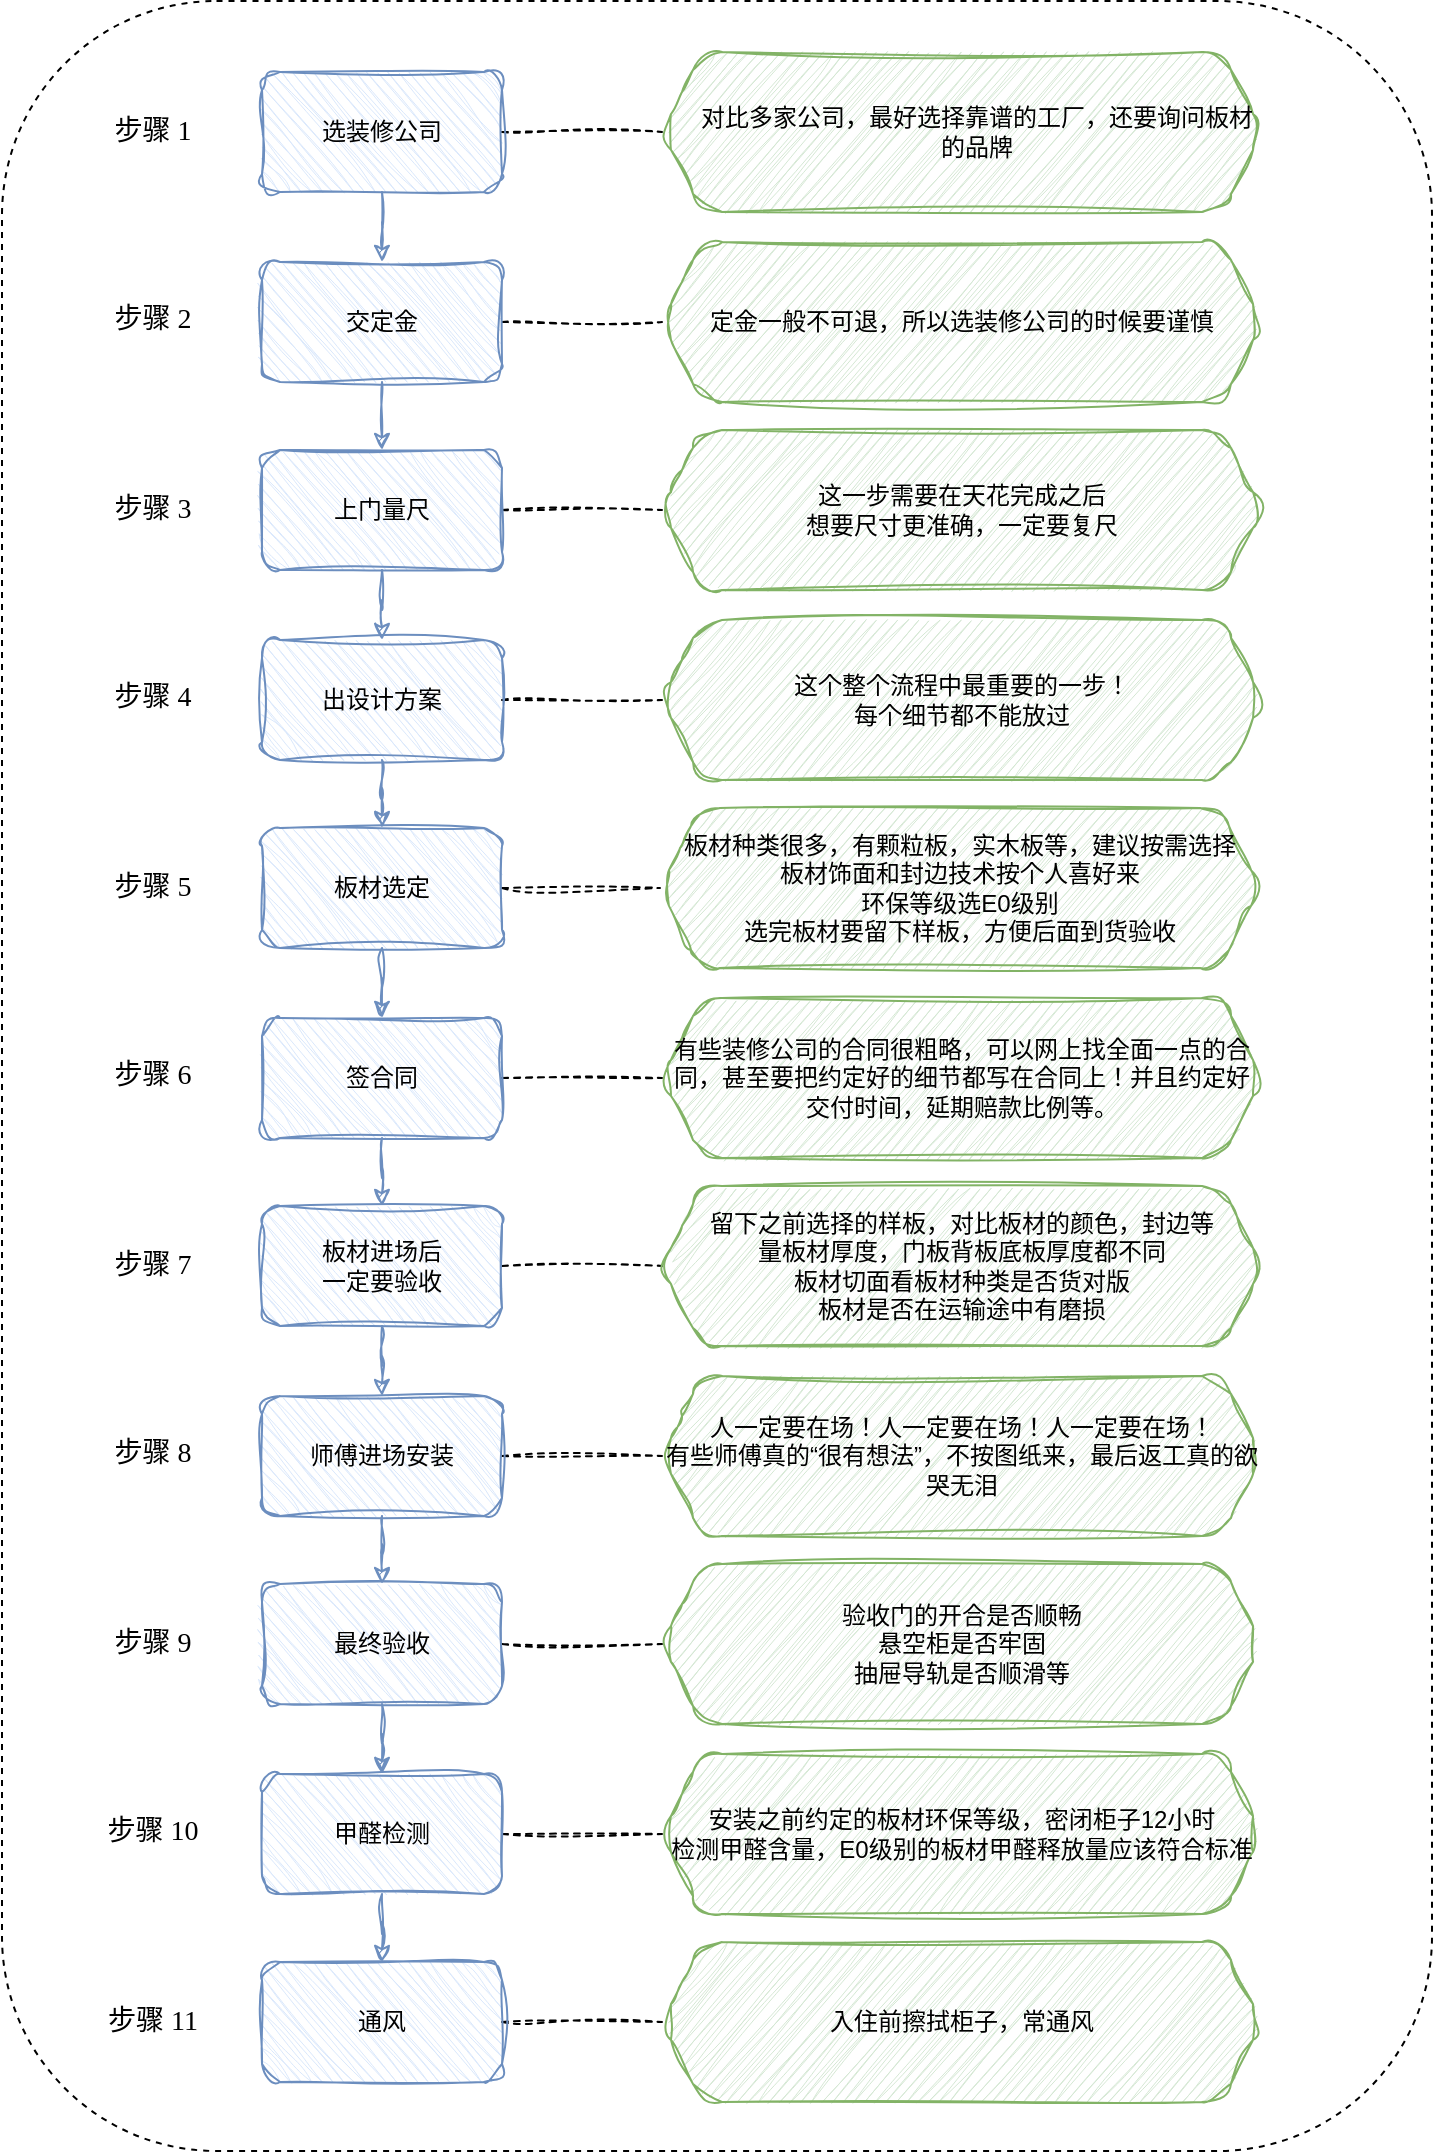 <mxfile version="21.7.5" type="github">
  <diagram name="Page-1" id="AOEZhsFo3bDTTdRkhpfu">
    <mxGraphModel dx="1590" dy="2180" grid="1" gridSize="10" guides="1" tooltips="1" connect="1" arrows="1" fold="1" page="1" pageScale="1" pageWidth="850" pageHeight="1100" math="0" shadow="0">
      <root>
        <mxCell id="0" />
        <mxCell id="1" parent="0" />
        <mxCell id="BMgH8p3W_9_EgIB9k5e4-91" value="" style="rounded=1;whiteSpace=wrap;html=1;dashed=1;" vertex="1" parent="1">
          <mxGeometry x="40" y="-35.5" width="715" height="1075" as="geometry" />
        </mxCell>
        <mxCell id="BMgH8p3W_9_EgIB9k5e4-33" style="edgeStyle=orthogonalEdgeStyle;rounded=0;orthogonalLoop=1;jettySize=auto;html=1;exitX=0.5;exitY=1;exitDx=0;exitDy=0;entryX=0.5;entryY=0;entryDx=0;entryDy=0;sketch=1;curveFitting=1;jiggle=2;shadow=0;fillColor=#dae8fc;strokeColor=#6c8ebf;" edge="1" parent="1" source="BMgH8p3W_9_EgIB9k5e4-3" target="BMgH8p3W_9_EgIB9k5e4-4">
          <mxGeometry relative="1" as="geometry" />
        </mxCell>
        <mxCell id="BMgH8p3W_9_EgIB9k5e4-53" value="" style="edgeStyle=orthogonalEdgeStyle;rounded=0;orthogonalLoop=1;jettySize=auto;html=1;sketch=1;curveFitting=1;jiggle=2;endArrow=none;endFill=0;dashed=1;" edge="1" parent="1" source="BMgH8p3W_9_EgIB9k5e4-3" target="BMgH8p3W_9_EgIB9k5e4-52">
          <mxGeometry relative="1" as="geometry" />
        </mxCell>
        <mxCell id="BMgH8p3W_9_EgIB9k5e4-3" value="交定金" style="rounded=1;whiteSpace=wrap;html=1;sketch=1;curveFitting=1;jiggle=2;flipV=0;flipH=1;shadow=0;fillColor=#dae8fc;strokeColor=#6c8ebf;" vertex="1" parent="1">
          <mxGeometry x="170" y="95" width="120" height="60" as="geometry" />
        </mxCell>
        <mxCell id="BMgH8p3W_9_EgIB9k5e4-7" value="" style="edgeStyle=orthogonalEdgeStyle;rounded=0;orthogonalLoop=1;jettySize=auto;html=1;sketch=1;curveFitting=1;jiggle=2;shadow=0;fillColor=#dae8fc;strokeColor=#6c8ebf;" edge="1" parent="1" source="BMgH8p3W_9_EgIB9k5e4-4" target="BMgH8p3W_9_EgIB9k5e4-6">
          <mxGeometry relative="1" as="geometry" />
        </mxCell>
        <mxCell id="BMgH8p3W_9_EgIB9k5e4-72" value="" style="edgeStyle=orthogonalEdgeStyle;rounded=0;orthogonalLoop=1;jettySize=auto;html=1;sketch=1;curveFitting=1;jiggle=2;endArrow=none;endFill=0;dashed=1;" edge="1" parent="1" source="BMgH8p3W_9_EgIB9k5e4-4" target="BMgH8p3W_9_EgIB9k5e4-55">
          <mxGeometry relative="1" as="geometry" />
        </mxCell>
        <mxCell id="BMgH8p3W_9_EgIB9k5e4-4" value="上门量尺" style="rounded=1;whiteSpace=wrap;html=1;sketch=1;curveFitting=1;jiggle=2;flipV=0;flipH=1;shadow=0;fillColor=#dae8fc;strokeColor=#6c8ebf;" vertex="1" parent="1">
          <mxGeometry x="170" y="189" width="120" height="60" as="geometry" />
        </mxCell>
        <mxCell id="BMgH8p3W_9_EgIB9k5e4-9" value="" style="edgeStyle=orthogonalEdgeStyle;rounded=0;orthogonalLoop=1;jettySize=auto;html=1;sketch=1;curveFitting=1;jiggle=2;shadow=0;fillColor=#dae8fc;strokeColor=#6c8ebf;" edge="1" parent="1" source="BMgH8p3W_9_EgIB9k5e4-6" target="BMgH8p3W_9_EgIB9k5e4-8">
          <mxGeometry relative="1" as="geometry" />
        </mxCell>
        <mxCell id="BMgH8p3W_9_EgIB9k5e4-73" value="" style="edgeStyle=orthogonalEdgeStyle;rounded=0;orthogonalLoop=1;jettySize=auto;html=1;sketch=1;curveFitting=1;jiggle=2;endArrow=none;endFill=0;dashed=1;" edge="1" parent="1" source="BMgH8p3W_9_EgIB9k5e4-6" target="BMgH8p3W_9_EgIB9k5e4-56">
          <mxGeometry relative="1" as="geometry" />
        </mxCell>
        <mxCell id="BMgH8p3W_9_EgIB9k5e4-6" value="出设计方案" style="rounded=1;whiteSpace=wrap;html=1;sketch=1;curveFitting=1;jiggle=2;flipV=0;flipH=1;shadow=0;fillColor=#dae8fc;strokeColor=#6c8ebf;" vertex="1" parent="1">
          <mxGeometry x="170" y="284" width="120" height="60" as="geometry" />
        </mxCell>
        <mxCell id="BMgH8p3W_9_EgIB9k5e4-11" value="" style="edgeStyle=orthogonalEdgeStyle;rounded=0;orthogonalLoop=1;jettySize=auto;html=1;sketch=1;curveFitting=1;jiggle=2;shadow=0;fillColor=#dae8fc;strokeColor=#6c8ebf;" edge="1" parent="1" source="BMgH8p3W_9_EgIB9k5e4-8" target="BMgH8p3W_9_EgIB9k5e4-10">
          <mxGeometry relative="1" as="geometry" />
        </mxCell>
        <mxCell id="BMgH8p3W_9_EgIB9k5e4-74" value="" style="edgeStyle=orthogonalEdgeStyle;rounded=0;orthogonalLoop=1;jettySize=auto;html=1;sketch=1;curveFitting=1;jiggle=2;endArrow=none;endFill=0;dashed=1;" edge="1" parent="1" source="BMgH8p3W_9_EgIB9k5e4-8" target="BMgH8p3W_9_EgIB9k5e4-57">
          <mxGeometry relative="1" as="geometry" />
        </mxCell>
        <mxCell id="BMgH8p3W_9_EgIB9k5e4-8" value="板材选定" style="rounded=1;whiteSpace=wrap;html=1;sketch=1;curveFitting=1;jiggle=2;flipV=0;flipH=1;shadow=0;fillColor=#dae8fc;strokeColor=#6c8ebf;" vertex="1" parent="1">
          <mxGeometry x="170" y="378" width="120" height="60" as="geometry" />
        </mxCell>
        <mxCell id="BMgH8p3W_9_EgIB9k5e4-13" value="" style="edgeStyle=orthogonalEdgeStyle;rounded=0;orthogonalLoop=1;jettySize=auto;html=1;sketch=1;curveFitting=1;jiggle=2;shadow=0;fillColor=#dae8fc;strokeColor=#6c8ebf;" edge="1" parent="1" source="BMgH8p3W_9_EgIB9k5e4-10" target="BMgH8p3W_9_EgIB9k5e4-12">
          <mxGeometry relative="1" as="geometry" />
        </mxCell>
        <mxCell id="BMgH8p3W_9_EgIB9k5e4-75" value="" style="edgeStyle=orthogonalEdgeStyle;rounded=0;orthogonalLoop=1;jettySize=auto;html=1;sketch=1;curveFitting=1;jiggle=2;endArrow=none;endFill=0;dashed=1;" edge="1" parent="1" source="BMgH8p3W_9_EgIB9k5e4-10" target="BMgH8p3W_9_EgIB9k5e4-58">
          <mxGeometry relative="1" as="geometry" />
        </mxCell>
        <mxCell id="BMgH8p3W_9_EgIB9k5e4-10" value="签合同" style="rounded=1;whiteSpace=wrap;html=1;sketch=1;curveFitting=1;jiggle=2;flipV=0;flipH=1;shadow=0;fillColor=#dae8fc;strokeColor=#6c8ebf;" vertex="1" parent="1">
          <mxGeometry x="170" y="473" width="120" height="60" as="geometry" />
        </mxCell>
        <mxCell id="BMgH8p3W_9_EgIB9k5e4-15" value="" style="edgeStyle=orthogonalEdgeStyle;rounded=0;orthogonalLoop=1;jettySize=auto;html=1;sketch=1;curveFitting=1;jiggle=2;shadow=0;fillColor=#dae8fc;strokeColor=#6c8ebf;" edge="1" parent="1" source="BMgH8p3W_9_EgIB9k5e4-12" target="BMgH8p3W_9_EgIB9k5e4-14">
          <mxGeometry relative="1" as="geometry" />
        </mxCell>
        <mxCell id="BMgH8p3W_9_EgIB9k5e4-76" value="" style="edgeStyle=orthogonalEdgeStyle;rounded=0;orthogonalLoop=1;jettySize=auto;html=1;sketch=1;curveFitting=1;jiggle=2;endArrow=none;endFill=0;dashed=1;" edge="1" parent="1" source="BMgH8p3W_9_EgIB9k5e4-12" target="BMgH8p3W_9_EgIB9k5e4-59">
          <mxGeometry relative="1" as="geometry" />
        </mxCell>
        <mxCell id="BMgH8p3W_9_EgIB9k5e4-12" value="板材进场后&lt;br&gt;一定要验收" style="rounded=1;whiteSpace=wrap;html=1;sketch=1;curveFitting=1;jiggle=2;flipV=0;flipH=1;shadow=0;fillColor=#dae8fc;strokeColor=#6c8ebf;" vertex="1" parent="1">
          <mxGeometry x="170" y="567" width="120" height="60" as="geometry" />
        </mxCell>
        <mxCell id="BMgH8p3W_9_EgIB9k5e4-17" value="" style="edgeStyle=orthogonalEdgeStyle;rounded=0;orthogonalLoop=1;jettySize=auto;html=1;sketch=1;curveFitting=1;jiggle=2;shadow=0;fillColor=#dae8fc;strokeColor=#6c8ebf;" edge="1" parent="1" source="BMgH8p3W_9_EgIB9k5e4-14" target="BMgH8p3W_9_EgIB9k5e4-16">
          <mxGeometry relative="1" as="geometry" />
        </mxCell>
        <mxCell id="BMgH8p3W_9_EgIB9k5e4-77" value="" style="edgeStyle=orthogonalEdgeStyle;rounded=0;orthogonalLoop=1;jettySize=auto;html=1;sketch=1;curveFitting=1;jiggle=2;endArrow=none;endFill=0;dashed=1;" edge="1" parent="1" source="BMgH8p3W_9_EgIB9k5e4-14" target="BMgH8p3W_9_EgIB9k5e4-60">
          <mxGeometry relative="1" as="geometry" />
        </mxCell>
        <mxCell id="BMgH8p3W_9_EgIB9k5e4-14" value="师傅进场安装" style="rounded=1;whiteSpace=wrap;html=1;sketch=1;curveFitting=1;jiggle=2;flipV=0;flipH=1;shadow=0;fillColor=#dae8fc;strokeColor=#6c8ebf;" vertex="1" parent="1">
          <mxGeometry x="170" y="662" width="120" height="60" as="geometry" />
        </mxCell>
        <mxCell id="BMgH8p3W_9_EgIB9k5e4-19" value="" style="edgeStyle=orthogonalEdgeStyle;rounded=0;orthogonalLoop=1;jettySize=auto;html=1;sketch=1;curveFitting=1;jiggle=2;shadow=0;fillColor=#dae8fc;strokeColor=#6c8ebf;" edge="1" parent="1" source="BMgH8p3W_9_EgIB9k5e4-16" target="BMgH8p3W_9_EgIB9k5e4-18">
          <mxGeometry relative="1" as="geometry" />
        </mxCell>
        <mxCell id="BMgH8p3W_9_EgIB9k5e4-78" value="" style="edgeStyle=orthogonalEdgeStyle;rounded=0;orthogonalLoop=1;jettySize=auto;html=1;sketch=1;curveFitting=1;jiggle=2;endArrow=none;endFill=0;dashed=1;" edge="1" parent="1" source="BMgH8p3W_9_EgIB9k5e4-16" target="BMgH8p3W_9_EgIB9k5e4-61">
          <mxGeometry relative="1" as="geometry" />
        </mxCell>
        <mxCell id="BMgH8p3W_9_EgIB9k5e4-16" value="最终验收" style="rounded=1;whiteSpace=wrap;html=1;sketch=1;curveFitting=1;jiggle=2;flipV=0;flipH=1;shadow=0;fillColor=#dae8fc;strokeColor=#6c8ebf;" vertex="1" parent="1">
          <mxGeometry x="170" y="756" width="120" height="60" as="geometry" />
        </mxCell>
        <mxCell id="BMgH8p3W_9_EgIB9k5e4-21" value="" style="edgeStyle=orthogonalEdgeStyle;rounded=0;orthogonalLoop=1;jettySize=auto;html=1;sketch=1;curveFitting=1;jiggle=2;shadow=0;fillColor=#dae8fc;strokeColor=#6c8ebf;" edge="1" parent="1" source="BMgH8p3W_9_EgIB9k5e4-18" target="BMgH8p3W_9_EgIB9k5e4-20">
          <mxGeometry relative="1" as="geometry" />
        </mxCell>
        <mxCell id="BMgH8p3W_9_EgIB9k5e4-79" value="" style="edgeStyle=orthogonalEdgeStyle;rounded=0;orthogonalLoop=1;jettySize=auto;html=1;sketch=1;curveFitting=1;jiggle=2;endArrow=none;endFill=0;dashed=1;" edge="1" parent="1" source="BMgH8p3W_9_EgIB9k5e4-18" target="BMgH8p3W_9_EgIB9k5e4-62">
          <mxGeometry relative="1" as="geometry" />
        </mxCell>
        <mxCell id="BMgH8p3W_9_EgIB9k5e4-18" value="甲醛检测" style="rounded=1;whiteSpace=wrap;html=1;sketch=1;curveFitting=1;jiggle=2;flipV=0;flipH=1;shadow=0;fillColor=#dae8fc;strokeColor=#6c8ebf;" vertex="1" parent="1">
          <mxGeometry x="170" y="851" width="120" height="60" as="geometry" />
        </mxCell>
        <mxCell id="BMgH8p3W_9_EgIB9k5e4-80" value="" style="edgeStyle=orthogonalEdgeStyle;rounded=0;orthogonalLoop=1;jettySize=auto;html=1;sketch=1;curveFitting=1;jiggle=2;endArrow=none;endFill=0;dashed=1;" edge="1" parent="1" source="BMgH8p3W_9_EgIB9k5e4-20" target="BMgH8p3W_9_EgIB9k5e4-54">
          <mxGeometry relative="1" as="geometry" />
        </mxCell>
        <mxCell id="BMgH8p3W_9_EgIB9k5e4-20" value="通风" style="rounded=1;whiteSpace=wrap;html=1;sketch=1;curveFitting=1;jiggle=2;flipV=0;flipH=1;shadow=0;fillColor=#dae8fc;strokeColor=#6c8ebf;" vertex="1" parent="1">
          <mxGeometry x="170" y="945" width="120" height="60" as="geometry" />
        </mxCell>
        <mxCell id="BMgH8p3W_9_EgIB9k5e4-32" value="步骤 1" style="text;html=1;align=center;verticalAlign=middle;resizable=0;points=[];autosize=1;strokeColor=none;fillColor=none;fontFamily=Comic Sans MS;fontSize=14;flipV=0;flipH=0;" vertex="1" parent="1">
          <mxGeometry x="85" y="15" width="60" height="30" as="geometry" />
        </mxCell>
        <mxCell id="BMgH8p3W_9_EgIB9k5e4-42" value="步骤 10" style="text;html=1;align=center;verticalAlign=middle;resizable=0;points=[];autosize=1;strokeColor=none;fillColor=none;fontFamily=Comic Sans MS;fontSize=14;flipV=0;flipH=0;" vertex="1" parent="1">
          <mxGeometry x="80" y="865" width="70" height="30" as="geometry" />
        </mxCell>
        <mxCell id="BMgH8p3W_9_EgIB9k5e4-44" value="步骤 2" style="text;html=1;align=center;verticalAlign=middle;resizable=0;points=[];autosize=1;strokeColor=none;fillColor=none;fontFamily=Comic Sans MS;fontSize=14;flipV=0;flipH=0;" vertex="1" parent="1">
          <mxGeometry x="85" y="109" width="60" height="30" as="geometry" />
        </mxCell>
        <mxCell id="BMgH8p3W_9_EgIB9k5e4-45" value="步骤 3" style="text;html=1;align=center;verticalAlign=middle;resizable=0;points=[];autosize=1;strokeColor=none;fillColor=none;fontFamily=Comic Sans MS;fontSize=14;flipV=0;flipH=0;" vertex="1" parent="1">
          <mxGeometry x="85" y="204" width="60" height="30" as="geometry" />
        </mxCell>
        <mxCell id="BMgH8p3W_9_EgIB9k5e4-46" value="步骤 4" style="text;html=1;align=center;verticalAlign=middle;resizable=0;points=[];autosize=1;strokeColor=none;fillColor=none;fontFamily=Comic Sans MS;fontSize=14;flipV=0;flipH=0;" vertex="1" parent="1">
          <mxGeometry x="85" y="298" width="60" height="30" as="geometry" />
        </mxCell>
        <mxCell id="BMgH8p3W_9_EgIB9k5e4-47" value="步骤 5" style="text;html=1;align=center;verticalAlign=middle;resizable=0;points=[];autosize=1;strokeColor=none;fillColor=none;fontFamily=Comic Sans MS;fontSize=14;flipV=0;flipH=0;" vertex="1" parent="1">
          <mxGeometry x="85" y="393" width="60" height="30" as="geometry" />
        </mxCell>
        <mxCell id="BMgH8p3W_9_EgIB9k5e4-48" value="步骤 6" style="text;html=1;align=center;verticalAlign=middle;resizable=0;points=[];autosize=1;strokeColor=none;fillColor=none;fontFamily=Comic Sans MS;fontSize=14;flipV=0;flipH=0;" vertex="1" parent="1">
          <mxGeometry x="85" y="487" width="60" height="30" as="geometry" />
        </mxCell>
        <mxCell id="BMgH8p3W_9_EgIB9k5e4-49" value="步骤 7" style="text;html=1;align=center;verticalAlign=middle;resizable=0;points=[];autosize=1;strokeColor=none;fillColor=none;fontFamily=Comic Sans MS;fontSize=14;flipV=0;flipH=0;" vertex="1" parent="1">
          <mxGeometry x="85" y="582" width="60" height="30" as="geometry" />
        </mxCell>
        <mxCell id="BMgH8p3W_9_EgIB9k5e4-50" value="步骤 8" style="text;html=1;align=center;verticalAlign=middle;resizable=0;points=[];autosize=1;strokeColor=none;fillColor=none;fontFamily=Comic Sans MS;fontSize=14;flipV=0;flipH=0;" vertex="1" parent="1">
          <mxGeometry x="85" y="676" width="60" height="30" as="geometry" />
        </mxCell>
        <mxCell id="BMgH8p3W_9_EgIB9k5e4-51" value="步骤 9" style="text;html=1;align=center;verticalAlign=middle;resizable=0;points=[];autosize=1;strokeColor=none;fillColor=none;fontFamily=Comic Sans MS;fontSize=14;flipV=0;flipH=0;" vertex="1" parent="1">
          <mxGeometry x="85" y="771" width="60" height="30" as="geometry" />
        </mxCell>
        <mxCell id="BMgH8p3W_9_EgIB9k5e4-52" value="定金一般不可退，所以选装修公司的时候要谨慎" style="shape=hexagon;perimeter=hexagonPerimeter2;whiteSpace=wrap;html=1;fixedSize=1;rounded=1;sketch=1;curveFitting=1;jiggle=2;shadow=0;fillColor=#d5e8d4;strokeColor=#82b366;" vertex="1" parent="1">
          <mxGeometry x="370" y="85" width="300" height="80" as="geometry" />
        </mxCell>
        <mxCell id="BMgH8p3W_9_EgIB9k5e4-54" value="入住前擦拭柜子，常通风" style="shape=hexagon;perimeter=hexagonPerimeter2;whiteSpace=wrap;html=1;fixedSize=1;rounded=1;sketch=1;curveFitting=1;jiggle=2;shadow=0;fillColor=#d5e8d4;strokeColor=#82b366;" vertex="1" parent="1">
          <mxGeometry x="370" y="935" width="300" height="80" as="geometry" />
        </mxCell>
        <mxCell id="BMgH8p3W_9_EgIB9k5e4-55" value="这一步需要在天花完成之后&lt;br&gt;想要尺寸更准确，一定要复尺" style="shape=hexagon;perimeter=hexagonPerimeter2;whiteSpace=wrap;html=1;fixedSize=1;rounded=1;sketch=1;curveFitting=1;jiggle=2;shadow=0;fillColor=#d5e8d4;strokeColor=#82b366;" vertex="1" parent="1">
          <mxGeometry x="370" y="179" width="300" height="80" as="geometry" />
        </mxCell>
        <mxCell id="BMgH8p3W_9_EgIB9k5e4-56" value="这个整个流程中最重要的一步！&lt;br&gt;每个细节都不能放过" style="shape=hexagon;perimeter=hexagonPerimeter2;whiteSpace=wrap;html=1;fixedSize=1;rounded=1;sketch=1;curveFitting=1;jiggle=2;shadow=0;fillColor=#d5e8d4;strokeColor=#82b366;" vertex="1" parent="1">
          <mxGeometry x="370" y="274" width="300" height="80" as="geometry" />
        </mxCell>
        <mxCell id="BMgH8p3W_9_EgIB9k5e4-57" value="板材种类很多，有颗粒板，实木板等，建议按需选择&lt;br&gt;板材饰面和封边技术按个人喜好来&lt;br&gt;环保等级选E0级别&lt;br&gt;选完板材要留下样板，方便后面到货验收" style="shape=hexagon;perimeter=hexagonPerimeter2;whiteSpace=wrap;html=1;fixedSize=1;rounded=1;sketch=1;curveFitting=1;jiggle=2;shadow=0;fillColor=#d5e8d4;strokeColor=#82b366;" vertex="1" parent="1">
          <mxGeometry x="369" y="368" width="300" height="80" as="geometry" />
        </mxCell>
        <mxCell id="BMgH8p3W_9_EgIB9k5e4-58" value="有些装修公司的合同很粗略，可以网上找全面一点的合同，甚至要把约定好的细节都写在合同上！并且约定好交付时间，延期赔款比例等。" style="shape=hexagon;perimeter=hexagonPerimeter2;whiteSpace=wrap;html=1;fixedSize=1;rounded=1;sketch=1;curveFitting=1;jiggle=2;shadow=0;fillColor=#d5e8d4;strokeColor=#82b366;" vertex="1" parent="1">
          <mxGeometry x="370" y="463" width="300" height="80" as="geometry" />
        </mxCell>
        <mxCell id="BMgH8p3W_9_EgIB9k5e4-59" value="留下之前选择的样板，对比板材的颜色，封边等&lt;br&gt;量板材厚度，门板背板底板厚度都不同&lt;br&gt;板材切面看板材种类是否货对版&lt;br&gt;板材是否在运输途中有磨损" style="shape=hexagon;perimeter=hexagonPerimeter2;whiteSpace=wrap;html=1;fixedSize=1;rounded=1;sketch=1;curveFitting=1;jiggle=2;shadow=0;fillColor=#d5e8d4;strokeColor=#82b366;" vertex="1" parent="1">
          <mxGeometry x="370" y="557" width="300" height="80" as="geometry" />
        </mxCell>
        <mxCell id="BMgH8p3W_9_EgIB9k5e4-60" value="人一定要在场！人一定要在场！人一定要在场！&lt;br&gt;有些师傅真的“很有想法”，不按图纸来，最后返工真的欲哭无泪" style="shape=hexagon;perimeter=hexagonPerimeter2;whiteSpace=wrap;html=1;fixedSize=1;rounded=1;sketch=1;curveFitting=1;jiggle=2;shadow=0;fillColor=#d5e8d4;strokeColor=#82b366;" vertex="1" parent="1">
          <mxGeometry x="370" y="652" width="300" height="80" as="geometry" />
        </mxCell>
        <mxCell id="BMgH8p3W_9_EgIB9k5e4-61" value="验收门的开合是否顺畅&lt;br&gt;悬空柜是否牢固&lt;br&gt;抽屉导轨是否顺滑等" style="shape=hexagon;perimeter=hexagonPerimeter2;whiteSpace=wrap;html=1;fixedSize=1;rounded=1;sketch=1;curveFitting=1;jiggle=2;shadow=0;fillColor=#d5e8d4;strokeColor=#82b366;" vertex="1" parent="1">
          <mxGeometry x="370" y="746" width="300" height="80" as="geometry" />
        </mxCell>
        <mxCell id="BMgH8p3W_9_EgIB9k5e4-62" value="安装之前约定的板材环保等级，密闭柜子12小时&lt;br&gt;检测甲醛含量，E0级别的板材甲醛释放量应该符合标准" style="shape=hexagon;perimeter=hexagonPerimeter2;whiteSpace=wrap;html=1;fixedSize=1;rounded=1;sketch=1;curveFitting=1;jiggle=2;shadow=0;fillColor=#d5e8d4;strokeColor=#82b366;" vertex="1" parent="1">
          <mxGeometry x="370" y="841" width="300" height="80" as="geometry" />
        </mxCell>
        <mxCell id="BMgH8p3W_9_EgIB9k5e4-84" value="" style="edgeStyle=orthogonalEdgeStyle;rounded=0;orthogonalLoop=1;jettySize=auto;html=1;sketch=1;curveFitting=1;jiggle=2;endArrow=none;endFill=0;dashed=1;" edge="1" parent="1" source="BMgH8p3W_9_EgIB9k5e4-82" target="BMgH8p3W_9_EgIB9k5e4-83">
          <mxGeometry relative="1" as="geometry" />
        </mxCell>
        <mxCell id="BMgH8p3W_9_EgIB9k5e4-86" value="" style="edgeStyle=orthogonalEdgeStyle;rounded=0;orthogonalLoop=1;jettySize=auto;html=1;sketch=1;curveFitting=1;jiggle=2;fillColor=#dae8fc;strokeColor=#6c8ebf;" edge="1" parent="1" source="BMgH8p3W_9_EgIB9k5e4-82" target="BMgH8p3W_9_EgIB9k5e4-3">
          <mxGeometry relative="1" as="geometry" />
        </mxCell>
        <mxCell id="BMgH8p3W_9_EgIB9k5e4-82" value="选装修公司" style="rounded=1;whiteSpace=wrap;html=1;sketch=1;curveFitting=1;jiggle=2;flipV=0;flipH=1;shadow=0;fillColor=#dae8fc;strokeColor=#6c8ebf;" vertex="1" parent="1">
          <mxGeometry x="170" width="120" height="60" as="geometry" />
        </mxCell>
        <mxCell id="BMgH8p3W_9_EgIB9k5e4-83" value="&lt;p style=&quot;line-height: 120%;&quot;&gt;对比多家公司，最好选择靠谱的工厂，还要询问板材的品牌&lt;/p&gt;" style="shape=hexagon;perimeter=hexagonPerimeter2;whiteSpace=wrap;html=1;fixedSize=1;rounded=1;shadow=0;sketch=1;curveFitting=1;jiggle=2;align=center;spacingTop=0;spacing=2;spacingLeft=15;fillColor=#d5e8d4;strokeColor=#82b366;" vertex="1" parent="1">
          <mxGeometry x="370" y="-10" width="300" height="80" as="geometry" />
        </mxCell>
        <mxCell id="BMgH8p3W_9_EgIB9k5e4-89" value="步骤 11" style="text;html=1;align=center;verticalAlign=middle;resizable=0;points=[];autosize=1;strokeColor=none;fillColor=none;fontFamily=Comic Sans MS;fontSize=14;flipV=0;flipH=0;" vertex="1" parent="1">
          <mxGeometry x="80" y="960" width="70" height="30" as="geometry" />
        </mxCell>
      </root>
    </mxGraphModel>
  </diagram>
</mxfile>
